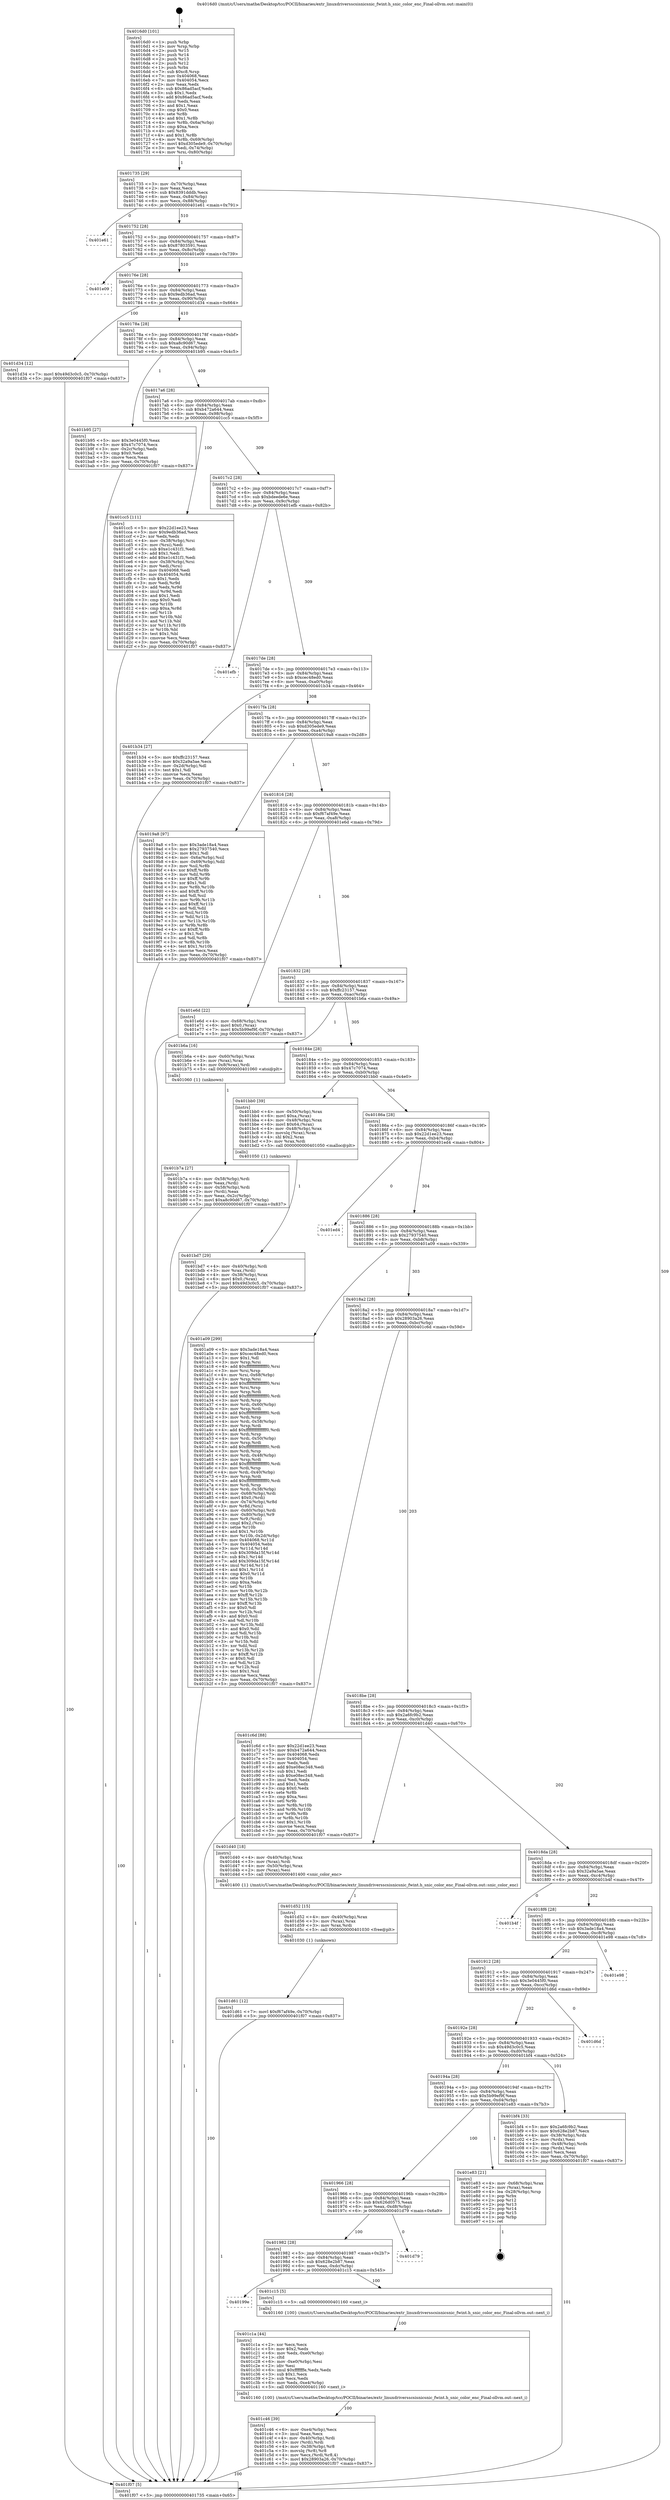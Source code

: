 digraph "0x4016d0" {
  label = "0x4016d0 (/mnt/c/Users/mathe/Desktop/tcc/POCII/binaries/extr_linuxdriversscsisnicsnic_fwint.h_snic_color_enc_Final-ollvm.out::main(0))"
  labelloc = "t"
  node[shape=record]

  Entry [label="",width=0.3,height=0.3,shape=circle,fillcolor=black,style=filled]
  "0x401735" [label="{
     0x401735 [29]\l
     | [instrs]\l
     &nbsp;&nbsp;0x401735 \<+3\>: mov -0x70(%rbp),%eax\l
     &nbsp;&nbsp;0x401738 \<+2\>: mov %eax,%ecx\l
     &nbsp;&nbsp;0x40173a \<+6\>: sub $0x8391dddb,%ecx\l
     &nbsp;&nbsp;0x401740 \<+6\>: mov %eax,-0x84(%rbp)\l
     &nbsp;&nbsp;0x401746 \<+6\>: mov %ecx,-0x88(%rbp)\l
     &nbsp;&nbsp;0x40174c \<+6\>: je 0000000000401e61 \<main+0x791\>\l
  }"]
  "0x401e61" [label="{
     0x401e61\l
  }", style=dashed]
  "0x401752" [label="{
     0x401752 [28]\l
     | [instrs]\l
     &nbsp;&nbsp;0x401752 \<+5\>: jmp 0000000000401757 \<main+0x87\>\l
     &nbsp;&nbsp;0x401757 \<+6\>: mov -0x84(%rbp),%eax\l
     &nbsp;&nbsp;0x40175d \<+5\>: sub $0x87803591,%eax\l
     &nbsp;&nbsp;0x401762 \<+6\>: mov %eax,-0x8c(%rbp)\l
     &nbsp;&nbsp;0x401768 \<+6\>: je 0000000000401e09 \<main+0x739\>\l
  }"]
  Exit [label="",width=0.3,height=0.3,shape=circle,fillcolor=black,style=filled,peripheries=2]
  "0x401e09" [label="{
     0x401e09\l
  }", style=dashed]
  "0x40176e" [label="{
     0x40176e [28]\l
     | [instrs]\l
     &nbsp;&nbsp;0x40176e \<+5\>: jmp 0000000000401773 \<main+0xa3\>\l
     &nbsp;&nbsp;0x401773 \<+6\>: mov -0x84(%rbp),%eax\l
     &nbsp;&nbsp;0x401779 \<+5\>: sub $0x9edb36ad,%eax\l
     &nbsp;&nbsp;0x40177e \<+6\>: mov %eax,-0x90(%rbp)\l
     &nbsp;&nbsp;0x401784 \<+6\>: je 0000000000401d34 \<main+0x664\>\l
  }"]
  "0x401d61" [label="{
     0x401d61 [12]\l
     | [instrs]\l
     &nbsp;&nbsp;0x401d61 \<+7\>: movl $0xf67af49e,-0x70(%rbp)\l
     &nbsp;&nbsp;0x401d68 \<+5\>: jmp 0000000000401f07 \<main+0x837\>\l
  }"]
  "0x401d34" [label="{
     0x401d34 [12]\l
     | [instrs]\l
     &nbsp;&nbsp;0x401d34 \<+7\>: movl $0x49d3c0c5,-0x70(%rbp)\l
     &nbsp;&nbsp;0x401d3b \<+5\>: jmp 0000000000401f07 \<main+0x837\>\l
  }"]
  "0x40178a" [label="{
     0x40178a [28]\l
     | [instrs]\l
     &nbsp;&nbsp;0x40178a \<+5\>: jmp 000000000040178f \<main+0xbf\>\l
     &nbsp;&nbsp;0x40178f \<+6\>: mov -0x84(%rbp),%eax\l
     &nbsp;&nbsp;0x401795 \<+5\>: sub $0xa8c90d67,%eax\l
     &nbsp;&nbsp;0x40179a \<+6\>: mov %eax,-0x94(%rbp)\l
     &nbsp;&nbsp;0x4017a0 \<+6\>: je 0000000000401b95 \<main+0x4c5\>\l
  }"]
  "0x401d52" [label="{
     0x401d52 [15]\l
     | [instrs]\l
     &nbsp;&nbsp;0x401d52 \<+4\>: mov -0x40(%rbp),%rax\l
     &nbsp;&nbsp;0x401d56 \<+3\>: mov (%rax),%rax\l
     &nbsp;&nbsp;0x401d59 \<+3\>: mov %rax,%rdi\l
     &nbsp;&nbsp;0x401d5c \<+5\>: call 0000000000401030 \<free@plt\>\l
     | [calls]\l
     &nbsp;&nbsp;0x401030 \{1\} (unknown)\l
  }"]
  "0x401b95" [label="{
     0x401b95 [27]\l
     | [instrs]\l
     &nbsp;&nbsp;0x401b95 \<+5\>: mov $0x3e0445f0,%eax\l
     &nbsp;&nbsp;0x401b9a \<+5\>: mov $0x47c7074,%ecx\l
     &nbsp;&nbsp;0x401b9f \<+3\>: mov -0x2c(%rbp),%edx\l
     &nbsp;&nbsp;0x401ba2 \<+3\>: cmp $0x0,%edx\l
     &nbsp;&nbsp;0x401ba5 \<+3\>: cmove %ecx,%eax\l
     &nbsp;&nbsp;0x401ba8 \<+3\>: mov %eax,-0x70(%rbp)\l
     &nbsp;&nbsp;0x401bab \<+5\>: jmp 0000000000401f07 \<main+0x837\>\l
  }"]
  "0x4017a6" [label="{
     0x4017a6 [28]\l
     | [instrs]\l
     &nbsp;&nbsp;0x4017a6 \<+5\>: jmp 00000000004017ab \<main+0xdb\>\l
     &nbsp;&nbsp;0x4017ab \<+6\>: mov -0x84(%rbp),%eax\l
     &nbsp;&nbsp;0x4017b1 \<+5\>: sub $0xb472a644,%eax\l
     &nbsp;&nbsp;0x4017b6 \<+6\>: mov %eax,-0x98(%rbp)\l
     &nbsp;&nbsp;0x4017bc \<+6\>: je 0000000000401cc5 \<main+0x5f5\>\l
  }"]
  "0x401c46" [label="{
     0x401c46 [39]\l
     | [instrs]\l
     &nbsp;&nbsp;0x401c46 \<+6\>: mov -0xe4(%rbp),%ecx\l
     &nbsp;&nbsp;0x401c4c \<+3\>: imul %eax,%ecx\l
     &nbsp;&nbsp;0x401c4f \<+4\>: mov -0x40(%rbp),%rdi\l
     &nbsp;&nbsp;0x401c53 \<+3\>: mov (%rdi),%rdi\l
     &nbsp;&nbsp;0x401c56 \<+4\>: mov -0x38(%rbp),%r8\l
     &nbsp;&nbsp;0x401c5a \<+3\>: movslq (%r8),%r8\l
     &nbsp;&nbsp;0x401c5d \<+4\>: mov %ecx,(%rdi,%r8,4)\l
     &nbsp;&nbsp;0x401c61 \<+7\>: movl $0x28903a26,-0x70(%rbp)\l
     &nbsp;&nbsp;0x401c68 \<+5\>: jmp 0000000000401f07 \<main+0x837\>\l
  }"]
  "0x401cc5" [label="{
     0x401cc5 [111]\l
     | [instrs]\l
     &nbsp;&nbsp;0x401cc5 \<+5\>: mov $0x22d1ee23,%eax\l
     &nbsp;&nbsp;0x401cca \<+5\>: mov $0x9edb36ad,%ecx\l
     &nbsp;&nbsp;0x401ccf \<+2\>: xor %edx,%edx\l
     &nbsp;&nbsp;0x401cd1 \<+4\>: mov -0x38(%rbp),%rsi\l
     &nbsp;&nbsp;0x401cd5 \<+2\>: mov (%rsi),%edi\l
     &nbsp;&nbsp;0x401cd7 \<+6\>: sub $0xe1c431f1,%edi\l
     &nbsp;&nbsp;0x401cdd \<+3\>: add $0x1,%edi\l
     &nbsp;&nbsp;0x401ce0 \<+6\>: add $0xe1c431f1,%edi\l
     &nbsp;&nbsp;0x401ce6 \<+4\>: mov -0x38(%rbp),%rsi\l
     &nbsp;&nbsp;0x401cea \<+2\>: mov %edi,(%rsi)\l
     &nbsp;&nbsp;0x401cec \<+7\>: mov 0x404068,%edi\l
     &nbsp;&nbsp;0x401cf3 \<+8\>: mov 0x404054,%r8d\l
     &nbsp;&nbsp;0x401cfb \<+3\>: sub $0x1,%edx\l
     &nbsp;&nbsp;0x401cfe \<+3\>: mov %edi,%r9d\l
     &nbsp;&nbsp;0x401d01 \<+3\>: add %edx,%r9d\l
     &nbsp;&nbsp;0x401d04 \<+4\>: imul %r9d,%edi\l
     &nbsp;&nbsp;0x401d08 \<+3\>: and $0x1,%edi\l
     &nbsp;&nbsp;0x401d0b \<+3\>: cmp $0x0,%edi\l
     &nbsp;&nbsp;0x401d0e \<+4\>: sete %r10b\l
     &nbsp;&nbsp;0x401d12 \<+4\>: cmp $0xa,%r8d\l
     &nbsp;&nbsp;0x401d16 \<+4\>: setl %r11b\l
     &nbsp;&nbsp;0x401d1a \<+3\>: mov %r10b,%bl\l
     &nbsp;&nbsp;0x401d1d \<+3\>: and %r11b,%bl\l
     &nbsp;&nbsp;0x401d20 \<+3\>: xor %r11b,%r10b\l
     &nbsp;&nbsp;0x401d23 \<+3\>: or %r10b,%bl\l
     &nbsp;&nbsp;0x401d26 \<+3\>: test $0x1,%bl\l
     &nbsp;&nbsp;0x401d29 \<+3\>: cmovne %ecx,%eax\l
     &nbsp;&nbsp;0x401d2c \<+3\>: mov %eax,-0x70(%rbp)\l
     &nbsp;&nbsp;0x401d2f \<+5\>: jmp 0000000000401f07 \<main+0x837\>\l
  }"]
  "0x4017c2" [label="{
     0x4017c2 [28]\l
     | [instrs]\l
     &nbsp;&nbsp;0x4017c2 \<+5\>: jmp 00000000004017c7 \<main+0xf7\>\l
     &nbsp;&nbsp;0x4017c7 \<+6\>: mov -0x84(%rbp),%eax\l
     &nbsp;&nbsp;0x4017cd \<+5\>: sub $0xbdeede6e,%eax\l
     &nbsp;&nbsp;0x4017d2 \<+6\>: mov %eax,-0x9c(%rbp)\l
     &nbsp;&nbsp;0x4017d8 \<+6\>: je 0000000000401efb \<main+0x82b\>\l
  }"]
  "0x401c1a" [label="{
     0x401c1a [44]\l
     | [instrs]\l
     &nbsp;&nbsp;0x401c1a \<+2\>: xor %ecx,%ecx\l
     &nbsp;&nbsp;0x401c1c \<+5\>: mov $0x2,%edx\l
     &nbsp;&nbsp;0x401c21 \<+6\>: mov %edx,-0xe0(%rbp)\l
     &nbsp;&nbsp;0x401c27 \<+1\>: cltd\l
     &nbsp;&nbsp;0x401c28 \<+6\>: mov -0xe0(%rbp),%esi\l
     &nbsp;&nbsp;0x401c2e \<+2\>: idiv %esi\l
     &nbsp;&nbsp;0x401c30 \<+6\>: imul $0xfffffffe,%edx,%edx\l
     &nbsp;&nbsp;0x401c36 \<+3\>: sub $0x1,%ecx\l
     &nbsp;&nbsp;0x401c39 \<+2\>: sub %ecx,%edx\l
     &nbsp;&nbsp;0x401c3b \<+6\>: mov %edx,-0xe4(%rbp)\l
     &nbsp;&nbsp;0x401c41 \<+5\>: call 0000000000401160 \<next_i\>\l
     | [calls]\l
     &nbsp;&nbsp;0x401160 \{100\} (/mnt/c/Users/mathe/Desktop/tcc/POCII/binaries/extr_linuxdriversscsisnicsnic_fwint.h_snic_color_enc_Final-ollvm.out::next_i)\l
  }"]
  "0x401efb" [label="{
     0x401efb\l
  }", style=dashed]
  "0x4017de" [label="{
     0x4017de [28]\l
     | [instrs]\l
     &nbsp;&nbsp;0x4017de \<+5\>: jmp 00000000004017e3 \<main+0x113\>\l
     &nbsp;&nbsp;0x4017e3 \<+6\>: mov -0x84(%rbp),%eax\l
     &nbsp;&nbsp;0x4017e9 \<+5\>: sub $0xcec48ed0,%eax\l
     &nbsp;&nbsp;0x4017ee \<+6\>: mov %eax,-0xa0(%rbp)\l
     &nbsp;&nbsp;0x4017f4 \<+6\>: je 0000000000401b34 \<main+0x464\>\l
  }"]
  "0x40199e" [label="{
     0x40199e\l
  }", style=dashed]
  "0x401b34" [label="{
     0x401b34 [27]\l
     | [instrs]\l
     &nbsp;&nbsp;0x401b34 \<+5\>: mov $0xffc23157,%eax\l
     &nbsp;&nbsp;0x401b39 \<+5\>: mov $0x32a9a5ae,%ecx\l
     &nbsp;&nbsp;0x401b3e \<+3\>: mov -0x2d(%rbp),%dl\l
     &nbsp;&nbsp;0x401b41 \<+3\>: test $0x1,%dl\l
     &nbsp;&nbsp;0x401b44 \<+3\>: cmovne %ecx,%eax\l
     &nbsp;&nbsp;0x401b47 \<+3\>: mov %eax,-0x70(%rbp)\l
     &nbsp;&nbsp;0x401b4a \<+5\>: jmp 0000000000401f07 \<main+0x837\>\l
  }"]
  "0x4017fa" [label="{
     0x4017fa [28]\l
     | [instrs]\l
     &nbsp;&nbsp;0x4017fa \<+5\>: jmp 00000000004017ff \<main+0x12f\>\l
     &nbsp;&nbsp;0x4017ff \<+6\>: mov -0x84(%rbp),%eax\l
     &nbsp;&nbsp;0x401805 \<+5\>: sub $0xd305ede9,%eax\l
     &nbsp;&nbsp;0x40180a \<+6\>: mov %eax,-0xa4(%rbp)\l
     &nbsp;&nbsp;0x401810 \<+6\>: je 00000000004019a8 \<main+0x2d8\>\l
  }"]
  "0x401c15" [label="{
     0x401c15 [5]\l
     | [instrs]\l
     &nbsp;&nbsp;0x401c15 \<+5\>: call 0000000000401160 \<next_i\>\l
     | [calls]\l
     &nbsp;&nbsp;0x401160 \{100\} (/mnt/c/Users/mathe/Desktop/tcc/POCII/binaries/extr_linuxdriversscsisnicsnic_fwint.h_snic_color_enc_Final-ollvm.out::next_i)\l
  }"]
  "0x4019a8" [label="{
     0x4019a8 [97]\l
     | [instrs]\l
     &nbsp;&nbsp;0x4019a8 \<+5\>: mov $0x3ade18a4,%eax\l
     &nbsp;&nbsp;0x4019ad \<+5\>: mov $0x27937540,%ecx\l
     &nbsp;&nbsp;0x4019b2 \<+2\>: mov $0x1,%dl\l
     &nbsp;&nbsp;0x4019b4 \<+4\>: mov -0x6a(%rbp),%sil\l
     &nbsp;&nbsp;0x4019b8 \<+4\>: mov -0x69(%rbp),%dil\l
     &nbsp;&nbsp;0x4019bc \<+3\>: mov %sil,%r8b\l
     &nbsp;&nbsp;0x4019bf \<+4\>: xor $0xff,%r8b\l
     &nbsp;&nbsp;0x4019c3 \<+3\>: mov %dil,%r9b\l
     &nbsp;&nbsp;0x4019c6 \<+4\>: xor $0xff,%r9b\l
     &nbsp;&nbsp;0x4019ca \<+3\>: xor $0x1,%dl\l
     &nbsp;&nbsp;0x4019cd \<+3\>: mov %r8b,%r10b\l
     &nbsp;&nbsp;0x4019d0 \<+4\>: and $0xff,%r10b\l
     &nbsp;&nbsp;0x4019d4 \<+3\>: and %dl,%sil\l
     &nbsp;&nbsp;0x4019d7 \<+3\>: mov %r9b,%r11b\l
     &nbsp;&nbsp;0x4019da \<+4\>: and $0xff,%r11b\l
     &nbsp;&nbsp;0x4019de \<+3\>: and %dl,%dil\l
     &nbsp;&nbsp;0x4019e1 \<+3\>: or %sil,%r10b\l
     &nbsp;&nbsp;0x4019e4 \<+3\>: or %dil,%r11b\l
     &nbsp;&nbsp;0x4019e7 \<+3\>: xor %r11b,%r10b\l
     &nbsp;&nbsp;0x4019ea \<+3\>: or %r9b,%r8b\l
     &nbsp;&nbsp;0x4019ed \<+4\>: xor $0xff,%r8b\l
     &nbsp;&nbsp;0x4019f1 \<+3\>: or $0x1,%dl\l
     &nbsp;&nbsp;0x4019f4 \<+3\>: and %dl,%r8b\l
     &nbsp;&nbsp;0x4019f7 \<+3\>: or %r8b,%r10b\l
     &nbsp;&nbsp;0x4019fa \<+4\>: test $0x1,%r10b\l
     &nbsp;&nbsp;0x4019fe \<+3\>: cmovne %ecx,%eax\l
     &nbsp;&nbsp;0x401a01 \<+3\>: mov %eax,-0x70(%rbp)\l
     &nbsp;&nbsp;0x401a04 \<+5\>: jmp 0000000000401f07 \<main+0x837\>\l
  }"]
  "0x401816" [label="{
     0x401816 [28]\l
     | [instrs]\l
     &nbsp;&nbsp;0x401816 \<+5\>: jmp 000000000040181b \<main+0x14b\>\l
     &nbsp;&nbsp;0x40181b \<+6\>: mov -0x84(%rbp),%eax\l
     &nbsp;&nbsp;0x401821 \<+5\>: sub $0xf67af49e,%eax\l
     &nbsp;&nbsp;0x401826 \<+6\>: mov %eax,-0xa8(%rbp)\l
     &nbsp;&nbsp;0x40182c \<+6\>: je 0000000000401e6d \<main+0x79d\>\l
  }"]
  "0x401f07" [label="{
     0x401f07 [5]\l
     | [instrs]\l
     &nbsp;&nbsp;0x401f07 \<+5\>: jmp 0000000000401735 \<main+0x65\>\l
  }"]
  "0x4016d0" [label="{
     0x4016d0 [101]\l
     | [instrs]\l
     &nbsp;&nbsp;0x4016d0 \<+1\>: push %rbp\l
     &nbsp;&nbsp;0x4016d1 \<+3\>: mov %rsp,%rbp\l
     &nbsp;&nbsp;0x4016d4 \<+2\>: push %r15\l
     &nbsp;&nbsp;0x4016d6 \<+2\>: push %r14\l
     &nbsp;&nbsp;0x4016d8 \<+2\>: push %r13\l
     &nbsp;&nbsp;0x4016da \<+2\>: push %r12\l
     &nbsp;&nbsp;0x4016dc \<+1\>: push %rbx\l
     &nbsp;&nbsp;0x4016dd \<+7\>: sub $0xc8,%rsp\l
     &nbsp;&nbsp;0x4016e4 \<+7\>: mov 0x404068,%eax\l
     &nbsp;&nbsp;0x4016eb \<+7\>: mov 0x404054,%ecx\l
     &nbsp;&nbsp;0x4016f2 \<+2\>: mov %eax,%edx\l
     &nbsp;&nbsp;0x4016f4 \<+6\>: sub $0x86ad5acf,%edx\l
     &nbsp;&nbsp;0x4016fa \<+3\>: sub $0x1,%edx\l
     &nbsp;&nbsp;0x4016fd \<+6\>: add $0x86ad5acf,%edx\l
     &nbsp;&nbsp;0x401703 \<+3\>: imul %edx,%eax\l
     &nbsp;&nbsp;0x401706 \<+3\>: and $0x1,%eax\l
     &nbsp;&nbsp;0x401709 \<+3\>: cmp $0x0,%eax\l
     &nbsp;&nbsp;0x40170c \<+4\>: sete %r8b\l
     &nbsp;&nbsp;0x401710 \<+4\>: and $0x1,%r8b\l
     &nbsp;&nbsp;0x401714 \<+4\>: mov %r8b,-0x6a(%rbp)\l
     &nbsp;&nbsp;0x401718 \<+3\>: cmp $0xa,%ecx\l
     &nbsp;&nbsp;0x40171b \<+4\>: setl %r8b\l
     &nbsp;&nbsp;0x40171f \<+4\>: and $0x1,%r8b\l
     &nbsp;&nbsp;0x401723 \<+4\>: mov %r8b,-0x69(%rbp)\l
     &nbsp;&nbsp;0x401727 \<+7\>: movl $0xd305ede9,-0x70(%rbp)\l
     &nbsp;&nbsp;0x40172e \<+3\>: mov %edi,-0x74(%rbp)\l
     &nbsp;&nbsp;0x401731 \<+4\>: mov %rsi,-0x80(%rbp)\l
  }"]
  "0x401982" [label="{
     0x401982 [28]\l
     | [instrs]\l
     &nbsp;&nbsp;0x401982 \<+5\>: jmp 0000000000401987 \<main+0x2b7\>\l
     &nbsp;&nbsp;0x401987 \<+6\>: mov -0x84(%rbp),%eax\l
     &nbsp;&nbsp;0x40198d \<+5\>: sub $0x628e2b87,%eax\l
     &nbsp;&nbsp;0x401992 \<+6\>: mov %eax,-0xdc(%rbp)\l
     &nbsp;&nbsp;0x401998 \<+6\>: je 0000000000401c15 \<main+0x545\>\l
  }"]
  "0x401e6d" [label="{
     0x401e6d [22]\l
     | [instrs]\l
     &nbsp;&nbsp;0x401e6d \<+4\>: mov -0x68(%rbp),%rax\l
     &nbsp;&nbsp;0x401e71 \<+6\>: movl $0x0,(%rax)\l
     &nbsp;&nbsp;0x401e77 \<+7\>: movl $0x5b99ef9f,-0x70(%rbp)\l
     &nbsp;&nbsp;0x401e7e \<+5\>: jmp 0000000000401f07 \<main+0x837\>\l
  }"]
  "0x401832" [label="{
     0x401832 [28]\l
     | [instrs]\l
     &nbsp;&nbsp;0x401832 \<+5\>: jmp 0000000000401837 \<main+0x167\>\l
     &nbsp;&nbsp;0x401837 \<+6\>: mov -0x84(%rbp),%eax\l
     &nbsp;&nbsp;0x40183d \<+5\>: sub $0xffc23157,%eax\l
     &nbsp;&nbsp;0x401842 \<+6\>: mov %eax,-0xac(%rbp)\l
     &nbsp;&nbsp;0x401848 \<+6\>: je 0000000000401b6a \<main+0x49a\>\l
  }"]
  "0x401d79" [label="{
     0x401d79\l
  }", style=dashed]
  "0x401b6a" [label="{
     0x401b6a [16]\l
     | [instrs]\l
     &nbsp;&nbsp;0x401b6a \<+4\>: mov -0x60(%rbp),%rax\l
     &nbsp;&nbsp;0x401b6e \<+3\>: mov (%rax),%rax\l
     &nbsp;&nbsp;0x401b71 \<+4\>: mov 0x8(%rax),%rdi\l
     &nbsp;&nbsp;0x401b75 \<+5\>: call 0000000000401060 \<atoi@plt\>\l
     | [calls]\l
     &nbsp;&nbsp;0x401060 \{1\} (unknown)\l
  }"]
  "0x40184e" [label="{
     0x40184e [28]\l
     | [instrs]\l
     &nbsp;&nbsp;0x40184e \<+5\>: jmp 0000000000401853 \<main+0x183\>\l
     &nbsp;&nbsp;0x401853 \<+6\>: mov -0x84(%rbp),%eax\l
     &nbsp;&nbsp;0x401859 \<+5\>: sub $0x47c7074,%eax\l
     &nbsp;&nbsp;0x40185e \<+6\>: mov %eax,-0xb0(%rbp)\l
     &nbsp;&nbsp;0x401864 \<+6\>: je 0000000000401bb0 \<main+0x4e0\>\l
  }"]
  "0x401966" [label="{
     0x401966 [28]\l
     | [instrs]\l
     &nbsp;&nbsp;0x401966 \<+5\>: jmp 000000000040196b \<main+0x29b\>\l
     &nbsp;&nbsp;0x40196b \<+6\>: mov -0x84(%rbp),%eax\l
     &nbsp;&nbsp;0x401971 \<+5\>: sub $0x626d0575,%eax\l
     &nbsp;&nbsp;0x401976 \<+6\>: mov %eax,-0xd8(%rbp)\l
     &nbsp;&nbsp;0x40197c \<+6\>: je 0000000000401d79 \<main+0x6a9\>\l
  }"]
  "0x401bb0" [label="{
     0x401bb0 [39]\l
     | [instrs]\l
     &nbsp;&nbsp;0x401bb0 \<+4\>: mov -0x50(%rbp),%rax\l
     &nbsp;&nbsp;0x401bb4 \<+6\>: movl $0xa,(%rax)\l
     &nbsp;&nbsp;0x401bba \<+4\>: mov -0x48(%rbp),%rax\l
     &nbsp;&nbsp;0x401bbe \<+6\>: movl $0x64,(%rax)\l
     &nbsp;&nbsp;0x401bc4 \<+4\>: mov -0x48(%rbp),%rax\l
     &nbsp;&nbsp;0x401bc8 \<+3\>: movslq (%rax),%rax\l
     &nbsp;&nbsp;0x401bcb \<+4\>: shl $0x2,%rax\l
     &nbsp;&nbsp;0x401bcf \<+3\>: mov %rax,%rdi\l
     &nbsp;&nbsp;0x401bd2 \<+5\>: call 0000000000401050 \<malloc@plt\>\l
     | [calls]\l
     &nbsp;&nbsp;0x401050 \{1\} (unknown)\l
  }"]
  "0x40186a" [label="{
     0x40186a [28]\l
     | [instrs]\l
     &nbsp;&nbsp;0x40186a \<+5\>: jmp 000000000040186f \<main+0x19f\>\l
     &nbsp;&nbsp;0x40186f \<+6\>: mov -0x84(%rbp),%eax\l
     &nbsp;&nbsp;0x401875 \<+5\>: sub $0x22d1ee23,%eax\l
     &nbsp;&nbsp;0x40187a \<+6\>: mov %eax,-0xb4(%rbp)\l
     &nbsp;&nbsp;0x401880 \<+6\>: je 0000000000401ed4 \<main+0x804\>\l
  }"]
  "0x401e83" [label="{
     0x401e83 [21]\l
     | [instrs]\l
     &nbsp;&nbsp;0x401e83 \<+4\>: mov -0x68(%rbp),%rax\l
     &nbsp;&nbsp;0x401e87 \<+2\>: mov (%rax),%eax\l
     &nbsp;&nbsp;0x401e89 \<+4\>: lea -0x28(%rbp),%rsp\l
     &nbsp;&nbsp;0x401e8d \<+1\>: pop %rbx\l
     &nbsp;&nbsp;0x401e8e \<+2\>: pop %r12\l
     &nbsp;&nbsp;0x401e90 \<+2\>: pop %r13\l
     &nbsp;&nbsp;0x401e92 \<+2\>: pop %r14\l
     &nbsp;&nbsp;0x401e94 \<+2\>: pop %r15\l
     &nbsp;&nbsp;0x401e96 \<+1\>: pop %rbp\l
     &nbsp;&nbsp;0x401e97 \<+1\>: ret\l
  }"]
  "0x401ed4" [label="{
     0x401ed4\l
  }", style=dashed]
  "0x401886" [label="{
     0x401886 [28]\l
     | [instrs]\l
     &nbsp;&nbsp;0x401886 \<+5\>: jmp 000000000040188b \<main+0x1bb\>\l
     &nbsp;&nbsp;0x40188b \<+6\>: mov -0x84(%rbp),%eax\l
     &nbsp;&nbsp;0x401891 \<+5\>: sub $0x27937540,%eax\l
     &nbsp;&nbsp;0x401896 \<+6\>: mov %eax,-0xb8(%rbp)\l
     &nbsp;&nbsp;0x40189c \<+6\>: je 0000000000401a09 \<main+0x339\>\l
  }"]
  "0x40194a" [label="{
     0x40194a [28]\l
     | [instrs]\l
     &nbsp;&nbsp;0x40194a \<+5\>: jmp 000000000040194f \<main+0x27f\>\l
     &nbsp;&nbsp;0x40194f \<+6\>: mov -0x84(%rbp),%eax\l
     &nbsp;&nbsp;0x401955 \<+5\>: sub $0x5b99ef9f,%eax\l
     &nbsp;&nbsp;0x40195a \<+6\>: mov %eax,-0xd4(%rbp)\l
     &nbsp;&nbsp;0x401960 \<+6\>: je 0000000000401e83 \<main+0x7b3\>\l
  }"]
  "0x401a09" [label="{
     0x401a09 [299]\l
     | [instrs]\l
     &nbsp;&nbsp;0x401a09 \<+5\>: mov $0x3ade18a4,%eax\l
     &nbsp;&nbsp;0x401a0e \<+5\>: mov $0xcec48ed0,%ecx\l
     &nbsp;&nbsp;0x401a13 \<+2\>: mov $0x1,%dl\l
     &nbsp;&nbsp;0x401a15 \<+3\>: mov %rsp,%rsi\l
     &nbsp;&nbsp;0x401a18 \<+4\>: add $0xfffffffffffffff0,%rsi\l
     &nbsp;&nbsp;0x401a1c \<+3\>: mov %rsi,%rsp\l
     &nbsp;&nbsp;0x401a1f \<+4\>: mov %rsi,-0x68(%rbp)\l
     &nbsp;&nbsp;0x401a23 \<+3\>: mov %rsp,%rsi\l
     &nbsp;&nbsp;0x401a26 \<+4\>: add $0xfffffffffffffff0,%rsi\l
     &nbsp;&nbsp;0x401a2a \<+3\>: mov %rsi,%rsp\l
     &nbsp;&nbsp;0x401a2d \<+3\>: mov %rsp,%rdi\l
     &nbsp;&nbsp;0x401a30 \<+4\>: add $0xfffffffffffffff0,%rdi\l
     &nbsp;&nbsp;0x401a34 \<+3\>: mov %rdi,%rsp\l
     &nbsp;&nbsp;0x401a37 \<+4\>: mov %rdi,-0x60(%rbp)\l
     &nbsp;&nbsp;0x401a3b \<+3\>: mov %rsp,%rdi\l
     &nbsp;&nbsp;0x401a3e \<+4\>: add $0xfffffffffffffff0,%rdi\l
     &nbsp;&nbsp;0x401a42 \<+3\>: mov %rdi,%rsp\l
     &nbsp;&nbsp;0x401a45 \<+4\>: mov %rdi,-0x58(%rbp)\l
     &nbsp;&nbsp;0x401a49 \<+3\>: mov %rsp,%rdi\l
     &nbsp;&nbsp;0x401a4c \<+4\>: add $0xfffffffffffffff0,%rdi\l
     &nbsp;&nbsp;0x401a50 \<+3\>: mov %rdi,%rsp\l
     &nbsp;&nbsp;0x401a53 \<+4\>: mov %rdi,-0x50(%rbp)\l
     &nbsp;&nbsp;0x401a57 \<+3\>: mov %rsp,%rdi\l
     &nbsp;&nbsp;0x401a5a \<+4\>: add $0xfffffffffffffff0,%rdi\l
     &nbsp;&nbsp;0x401a5e \<+3\>: mov %rdi,%rsp\l
     &nbsp;&nbsp;0x401a61 \<+4\>: mov %rdi,-0x48(%rbp)\l
     &nbsp;&nbsp;0x401a65 \<+3\>: mov %rsp,%rdi\l
     &nbsp;&nbsp;0x401a68 \<+4\>: add $0xfffffffffffffff0,%rdi\l
     &nbsp;&nbsp;0x401a6c \<+3\>: mov %rdi,%rsp\l
     &nbsp;&nbsp;0x401a6f \<+4\>: mov %rdi,-0x40(%rbp)\l
     &nbsp;&nbsp;0x401a73 \<+3\>: mov %rsp,%rdi\l
     &nbsp;&nbsp;0x401a76 \<+4\>: add $0xfffffffffffffff0,%rdi\l
     &nbsp;&nbsp;0x401a7a \<+3\>: mov %rdi,%rsp\l
     &nbsp;&nbsp;0x401a7d \<+4\>: mov %rdi,-0x38(%rbp)\l
     &nbsp;&nbsp;0x401a81 \<+4\>: mov -0x68(%rbp),%rdi\l
     &nbsp;&nbsp;0x401a85 \<+6\>: movl $0x0,(%rdi)\l
     &nbsp;&nbsp;0x401a8b \<+4\>: mov -0x74(%rbp),%r8d\l
     &nbsp;&nbsp;0x401a8f \<+3\>: mov %r8d,(%rsi)\l
     &nbsp;&nbsp;0x401a92 \<+4\>: mov -0x60(%rbp),%rdi\l
     &nbsp;&nbsp;0x401a96 \<+4\>: mov -0x80(%rbp),%r9\l
     &nbsp;&nbsp;0x401a9a \<+3\>: mov %r9,(%rdi)\l
     &nbsp;&nbsp;0x401a9d \<+3\>: cmpl $0x2,(%rsi)\l
     &nbsp;&nbsp;0x401aa0 \<+4\>: setne %r10b\l
     &nbsp;&nbsp;0x401aa4 \<+4\>: and $0x1,%r10b\l
     &nbsp;&nbsp;0x401aa8 \<+4\>: mov %r10b,-0x2d(%rbp)\l
     &nbsp;&nbsp;0x401aac \<+8\>: mov 0x404068,%r11d\l
     &nbsp;&nbsp;0x401ab4 \<+7\>: mov 0x404054,%ebx\l
     &nbsp;&nbsp;0x401abb \<+3\>: mov %r11d,%r14d\l
     &nbsp;&nbsp;0x401abe \<+7\>: sub $0x309da15f,%r14d\l
     &nbsp;&nbsp;0x401ac5 \<+4\>: sub $0x1,%r14d\l
     &nbsp;&nbsp;0x401ac9 \<+7\>: add $0x309da15f,%r14d\l
     &nbsp;&nbsp;0x401ad0 \<+4\>: imul %r14d,%r11d\l
     &nbsp;&nbsp;0x401ad4 \<+4\>: and $0x1,%r11d\l
     &nbsp;&nbsp;0x401ad8 \<+4\>: cmp $0x0,%r11d\l
     &nbsp;&nbsp;0x401adc \<+4\>: sete %r10b\l
     &nbsp;&nbsp;0x401ae0 \<+3\>: cmp $0xa,%ebx\l
     &nbsp;&nbsp;0x401ae3 \<+4\>: setl %r15b\l
     &nbsp;&nbsp;0x401ae7 \<+3\>: mov %r10b,%r12b\l
     &nbsp;&nbsp;0x401aea \<+4\>: xor $0xff,%r12b\l
     &nbsp;&nbsp;0x401aee \<+3\>: mov %r15b,%r13b\l
     &nbsp;&nbsp;0x401af1 \<+4\>: xor $0xff,%r13b\l
     &nbsp;&nbsp;0x401af5 \<+3\>: xor $0x0,%dl\l
     &nbsp;&nbsp;0x401af8 \<+3\>: mov %r12b,%sil\l
     &nbsp;&nbsp;0x401afb \<+4\>: and $0x0,%sil\l
     &nbsp;&nbsp;0x401aff \<+3\>: and %dl,%r10b\l
     &nbsp;&nbsp;0x401b02 \<+3\>: mov %r13b,%dil\l
     &nbsp;&nbsp;0x401b05 \<+4\>: and $0x0,%dil\l
     &nbsp;&nbsp;0x401b09 \<+3\>: and %dl,%r15b\l
     &nbsp;&nbsp;0x401b0c \<+3\>: or %r10b,%sil\l
     &nbsp;&nbsp;0x401b0f \<+3\>: or %r15b,%dil\l
     &nbsp;&nbsp;0x401b12 \<+3\>: xor %dil,%sil\l
     &nbsp;&nbsp;0x401b15 \<+3\>: or %r13b,%r12b\l
     &nbsp;&nbsp;0x401b18 \<+4\>: xor $0xff,%r12b\l
     &nbsp;&nbsp;0x401b1c \<+3\>: or $0x0,%dl\l
     &nbsp;&nbsp;0x401b1f \<+3\>: and %dl,%r12b\l
     &nbsp;&nbsp;0x401b22 \<+3\>: or %r12b,%sil\l
     &nbsp;&nbsp;0x401b25 \<+4\>: test $0x1,%sil\l
     &nbsp;&nbsp;0x401b29 \<+3\>: cmovne %ecx,%eax\l
     &nbsp;&nbsp;0x401b2c \<+3\>: mov %eax,-0x70(%rbp)\l
     &nbsp;&nbsp;0x401b2f \<+5\>: jmp 0000000000401f07 \<main+0x837\>\l
  }"]
  "0x4018a2" [label="{
     0x4018a2 [28]\l
     | [instrs]\l
     &nbsp;&nbsp;0x4018a2 \<+5\>: jmp 00000000004018a7 \<main+0x1d7\>\l
     &nbsp;&nbsp;0x4018a7 \<+6\>: mov -0x84(%rbp),%eax\l
     &nbsp;&nbsp;0x4018ad \<+5\>: sub $0x28903a26,%eax\l
     &nbsp;&nbsp;0x4018b2 \<+6\>: mov %eax,-0xbc(%rbp)\l
     &nbsp;&nbsp;0x4018b8 \<+6\>: je 0000000000401c6d \<main+0x59d\>\l
  }"]
  "0x401bf4" [label="{
     0x401bf4 [33]\l
     | [instrs]\l
     &nbsp;&nbsp;0x401bf4 \<+5\>: mov $0x2a6fc9b2,%eax\l
     &nbsp;&nbsp;0x401bf9 \<+5\>: mov $0x628e2b87,%ecx\l
     &nbsp;&nbsp;0x401bfe \<+4\>: mov -0x38(%rbp),%rdx\l
     &nbsp;&nbsp;0x401c02 \<+2\>: mov (%rdx),%esi\l
     &nbsp;&nbsp;0x401c04 \<+4\>: mov -0x48(%rbp),%rdx\l
     &nbsp;&nbsp;0x401c08 \<+2\>: cmp (%rdx),%esi\l
     &nbsp;&nbsp;0x401c0a \<+3\>: cmovl %ecx,%eax\l
     &nbsp;&nbsp;0x401c0d \<+3\>: mov %eax,-0x70(%rbp)\l
     &nbsp;&nbsp;0x401c10 \<+5\>: jmp 0000000000401f07 \<main+0x837\>\l
  }"]
  "0x401b7a" [label="{
     0x401b7a [27]\l
     | [instrs]\l
     &nbsp;&nbsp;0x401b7a \<+4\>: mov -0x58(%rbp),%rdi\l
     &nbsp;&nbsp;0x401b7e \<+2\>: mov %eax,(%rdi)\l
     &nbsp;&nbsp;0x401b80 \<+4\>: mov -0x58(%rbp),%rdi\l
     &nbsp;&nbsp;0x401b84 \<+2\>: mov (%rdi),%eax\l
     &nbsp;&nbsp;0x401b86 \<+3\>: mov %eax,-0x2c(%rbp)\l
     &nbsp;&nbsp;0x401b89 \<+7\>: movl $0xa8c90d67,-0x70(%rbp)\l
     &nbsp;&nbsp;0x401b90 \<+5\>: jmp 0000000000401f07 \<main+0x837\>\l
  }"]
  "0x401bd7" [label="{
     0x401bd7 [29]\l
     | [instrs]\l
     &nbsp;&nbsp;0x401bd7 \<+4\>: mov -0x40(%rbp),%rdi\l
     &nbsp;&nbsp;0x401bdb \<+3\>: mov %rax,(%rdi)\l
     &nbsp;&nbsp;0x401bde \<+4\>: mov -0x38(%rbp),%rax\l
     &nbsp;&nbsp;0x401be2 \<+6\>: movl $0x0,(%rax)\l
     &nbsp;&nbsp;0x401be8 \<+7\>: movl $0x49d3c0c5,-0x70(%rbp)\l
     &nbsp;&nbsp;0x401bef \<+5\>: jmp 0000000000401f07 \<main+0x837\>\l
  }"]
  "0x40192e" [label="{
     0x40192e [28]\l
     | [instrs]\l
     &nbsp;&nbsp;0x40192e \<+5\>: jmp 0000000000401933 \<main+0x263\>\l
     &nbsp;&nbsp;0x401933 \<+6\>: mov -0x84(%rbp),%eax\l
     &nbsp;&nbsp;0x401939 \<+5\>: sub $0x49d3c0c5,%eax\l
     &nbsp;&nbsp;0x40193e \<+6\>: mov %eax,-0xd0(%rbp)\l
     &nbsp;&nbsp;0x401944 \<+6\>: je 0000000000401bf4 \<main+0x524\>\l
  }"]
  "0x401c6d" [label="{
     0x401c6d [88]\l
     | [instrs]\l
     &nbsp;&nbsp;0x401c6d \<+5\>: mov $0x22d1ee23,%eax\l
     &nbsp;&nbsp;0x401c72 \<+5\>: mov $0xb472a644,%ecx\l
     &nbsp;&nbsp;0x401c77 \<+7\>: mov 0x404068,%edx\l
     &nbsp;&nbsp;0x401c7e \<+7\>: mov 0x404054,%esi\l
     &nbsp;&nbsp;0x401c85 \<+2\>: mov %edx,%edi\l
     &nbsp;&nbsp;0x401c87 \<+6\>: add $0xe08ec348,%edi\l
     &nbsp;&nbsp;0x401c8d \<+3\>: sub $0x1,%edi\l
     &nbsp;&nbsp;0x401c90 \<+6\>: sub $0xe08ec348,%edi\l
     &nbsp;&nbsp;0x401c96 \<+3\>: imul %edi,%edx\l
     &nbsp;&nbsp;0x401c99 \<+3\>: and $0x1,%edx\l
     &nbsp;&nbsp;0x401c9c \<+3\>: cmp $0x0,%edx\l
     &nbsp;&nbsp;0x401c9f \<+4\>: sete %r8b\l
     &nbsp;&nbsp;0x401ca3 \<+3\>: cmp $0xa,%esi\l
     &nbsp;&nbsp;0x401ca6 \<+4\>: setl %r9b\l
     &nbsp;&nbsp;0x401caa \<+3\>: mov %r8b,%r10b\l
     &nbsp;&nbsp;0x401cad \<+3\>: and %r9b,%r10b\l
     &nbsp;&nbsp;0x401cb0 \<+3\>: xor %r9b,%r8b\l
     &nbsp;&nbsp;0x401cb3 \<+3\>: or %r8b,%r10b\l
     &nbsp;&nbsp;0x401cb6 \<+4\>: test $0x1,%r10b\l
     &nbsp;&nbsp;0x401cba \<+3\>: cmovne %ecx,%eax\l
     &nbsp;&nbsp;0x401cbd \<+3\>: mov %eax,-0x70(%rbp)\l
     &nbsp;&nbsp;0x401cc0 \<+5\>: jmp 0000000000401f07 \<main+0x837\>\l
  }"]
  "0x4018be" [label="{
     0x4018be [28]\l
     | [instrs]\l
     &nbsp;&nbsp;0x4018be \<+5\>: jmp 00000000004018c3 \<main+0x1f3\>\l
     &nbsp;&nbsp;0x4018c3 \<+6\>: mov -0x84(%rbp),%eax\l
     &nbsp;&nbsp;0x4018c9 \<+5\>: sub $0x2a6fc9b2,%eax\l
     &nbsp;&nbsp;0x4018ce \<+6\>: mov %eax,-0xc0(%rbp)\l
     &nbsp;&nbsp;0x4018d4 \<+6\>: je 0000000000401d40 \<main+0x670\>\l
  }"]
  "0x401d6d" [label="{
     0x401d6d\l
  }", style=dashed]
  "0x401d40" [label="{
     0x401d40 [18]\l
     | [instrs]\l
     &nbsp;&nbsp;0x401d40 \<+4\>: mov -0x40(%rbp),%rax\l
     &nbsp;&nbsp;0x401d44 \<+3\>: mov (%rax),%rdi\l
     &nbsp;&nbsp;0x401d47 \<+4\>: mov -0x50(%rbp),%rax\l
     &nbsp;&nbsp;0x401d4b \<+2\>: mov (%rax),%esi\l
     &nbsp;&nbsp;0x401d4d \<+5\>: call 0000000000401400 \<snic_color_enc\>\l
     | [calls]\l
     &nbsp;&nbsp;0x401400 \{1\} (/mnt/c/Users/mathe/Desktop/tcc/POCII/binaries/extr_linuxdriversscsisnicsnic_fwint.h_snic_color_enc_Final-ollvm.out::snic_color_enc)\l
  }"]
  "0x4018da" [label="{
     0x4018da [28]\l
     | [instrs]\l
     &nbsp;&nbsp;0x4018da \<+5\>: jmp 00000000004018df \<main+0x20f\>\l
     &nbsp;&nbsp;0x4018df \<+6\>: mov -0x84(%rbp),%eax\l
     &nbsp;&nbsp;0x4018e5 \<+5\>: sub $0x32a9a5ae,%eax\l
     &nbsp;&nbsp;0x4018ea \<+6\>: mov %eax,-0xc4(%rbp)\l
     &nbsp;&nbsp;0x4018f0 \<+6\>: je 0000000000401b4f \<main+0x47f\>\l
  }"]
  "0x401912" [label="{
     0x401912 [28]\l
     | [instrs]\l
     &nbsp;&nbsp;0x401912 \<+5\>: jmp 0000000000401917 \<main+0x247\>\l
     &nbsp;&nbsp;0x401917 \<+6\>: mov -0x84(%rbp),%eax\l
     &nbsp;&nbsp;0x40191d \<+5\>: sub $0x3e0445f0,%eax\l
     &nbsp;&nbsp;0x401922 \<+6\>: mov %eax,-0xcc(%rbp)\l
     &nbsp;&nbsp;0x401928 \<+6\>: je 0000000000401d6d \<main+0x69d\>\l
  }"]
  "0x401b4f" [label="{
     0x401b4f\l
  }", style=dashed]
  "0x4018f6" [label="{
     0x4018f6 [28]\l
     | [instrs]\l
     &nbsp;&nbsp;0x4018f6 \<+5\>: jmp 00000000004018fb \<main+0x22b\>\l
     &nbsp;&nbsp;0x4018fb \<+6\>: mov -0x84(%rbp),%eax\l
     &nbsp;&nbsp;0x401901 \<+5\>: sub $0x3ade18a4,%eax\l
     &nbsp;&nbsp;0x401906 \<+6\>: mov %eax,-0xc8(%rbp)\l
     &nbsp;&nbsp;0x40190c \<+6\>: je 0000000000401e98 \<main+0x7c8\>\l
  }"]
  "0x401e98" [label="{
     0x401e98\l
  }", style=dashed]
  Entry -> "0x4016d0" [label=" 1"]
  "0x401735" -> "0x401e61" [label=" 0"]
  "0x401735" -> "0x401752" [label=" 510"]
  "0x401e83" -> Exit [label=" 1"]
  "0x401752" -> "0x401e09" [label=" 0"]
  "0x401752" -> "0x40176e" [label=" 510"]
  "0x401e6d" -> "0x401f07" [label=" 1"]
  "0x40176e" -> "0x401d34" [label=" 100"]
  "0x40176e" -> "0x40178a" [label=" 410"]
  "0x401d61" -> "0x401f07" [label=" 1"]
  "0x40178a" -> "0x401b95" [label=" 1"]
  "0x40178a" -> "0x4017a6" [label=" 409"]
  "0x401d52" -> "0x401d61" [label=" 1"]
  "0x4017a6" -> "0x401cc5" [label=" 100"]
  "0x4017a6" -> "0x4017c2" [label=" 309"]
  "0x401d40" -> "0x401d52" [label=" 1"]
  "0x4017c2" -> "0x401efb" [label=" 0"]
  "0x4017c2" -> "0x4017de" [label=" 309"]
  "0x401d34" -> "0x401f07" [label=" 100"]
  "0x4017de" -> "0x401b34" [label=" 1"]
  "0x4017de" -> "0x4017fa" [label=" 308"]
  "0x401cc5" -> "0x401f07" [label=" 100"]
  "0x4017fa" -> "0x4019a8" [label=" 1"]
  "0x4017fa" -> "0x401816" [label=" 307"]
  "0x4019a8" -> "0x401f07" [label=" 1"]
  "0x4016d0" -> "0x401735" [label=" 1"]
  "0x401f07" -> "0x401735" [label=" 509"]
  "0x401c6d" -> "0x401f07" [label=" 100"]
  "0x401816" -> "0x401e6d" [label=" 1"]
  "0x401816" -> "0x401832" [label=" 306"]
  "0x401c1a" -> "0x401c46" [label=" 100"]
  "0x401832" -> "0x401b6a" [label=" 1"]
  "0x401832" -> "0x40184e" [label=" 305"]
  "0x401c15" -> "0x401c1a" [label=" 100"]
  "0x40184e" -> "0x401bb0" [label=" 1"]
  "0x40184e" -> "0x40186a" [label=" 304"]
  "0x401982" -> "0x401c15" [label=" 100"]
  "0x40186a" -> "0x401ed4" [label=" 0"]
  "0x40186a" -> "0x401886" [label=" 304"]
  "0x401c46" -> "0x401f07" [label=" 100"]
  "0x401886" -> "0x401a09" [label=" 1"]
  "0x401886" -> "0x4018a2" [label=" 303"]
  "0x401966" -> "0x401d79" [label=" 0"]
  "0x401a09" -> "0x401f07" [label=" 1"]
  "0x401b34" -> "0x401f07" [label=" 1"]
  "0x401b6a" -> "0x401b7a" [label=" 1"]
  "0x401b7a" -> "0x401f07" [label=" 1"]
  "0x401b95" -> "0x401f07" [label=" 1"]
  "0x401bb0" -> "0x401bd7" [label=" 1"]
  "0x401bd7" -> "0x401f07" [label=" 1"]
  "0x401982" -> "0x40199e" [label=" 0"]
  "0x4018a2" -> "0x401c6d" [label=" 100"]
  "0x4018a2" -> "0x4018be" [label=" 203"]
  "0x40194a" -> "0x401e83" [label=" 1"]
  "0x4018be" -> "0x401d40" [label=" 1"]
  "0x4018be" -> "0x4018da" [label=" 202"]
  "0x401966" -> "0x401982" [label=" 100"]
  "0x4018da" -> "0x401b4f" [label=" 0"]
  "0x4018da" -> "0x4018f6" [label=" 202"]
  "0x40192e" -> "0x40194a" [label=" 101"]
  "0x4018f6" -> "0x401e98" [label=" 0"]
  "0x4018f6" -> "0x401912" [label=" 202"]
  "0x401bf4" -> "0x401f07" [label=" 101"]
  "0x401912" -> "0x401d6d" [label=" 0"]
  "0x401912" -> "0x40192e" [label=" 202"]
  "0x40194a" -> "0x401966" [label=" 100"]
  "0x40192e" -> "0x401bf4" [label=" 101"]
}
